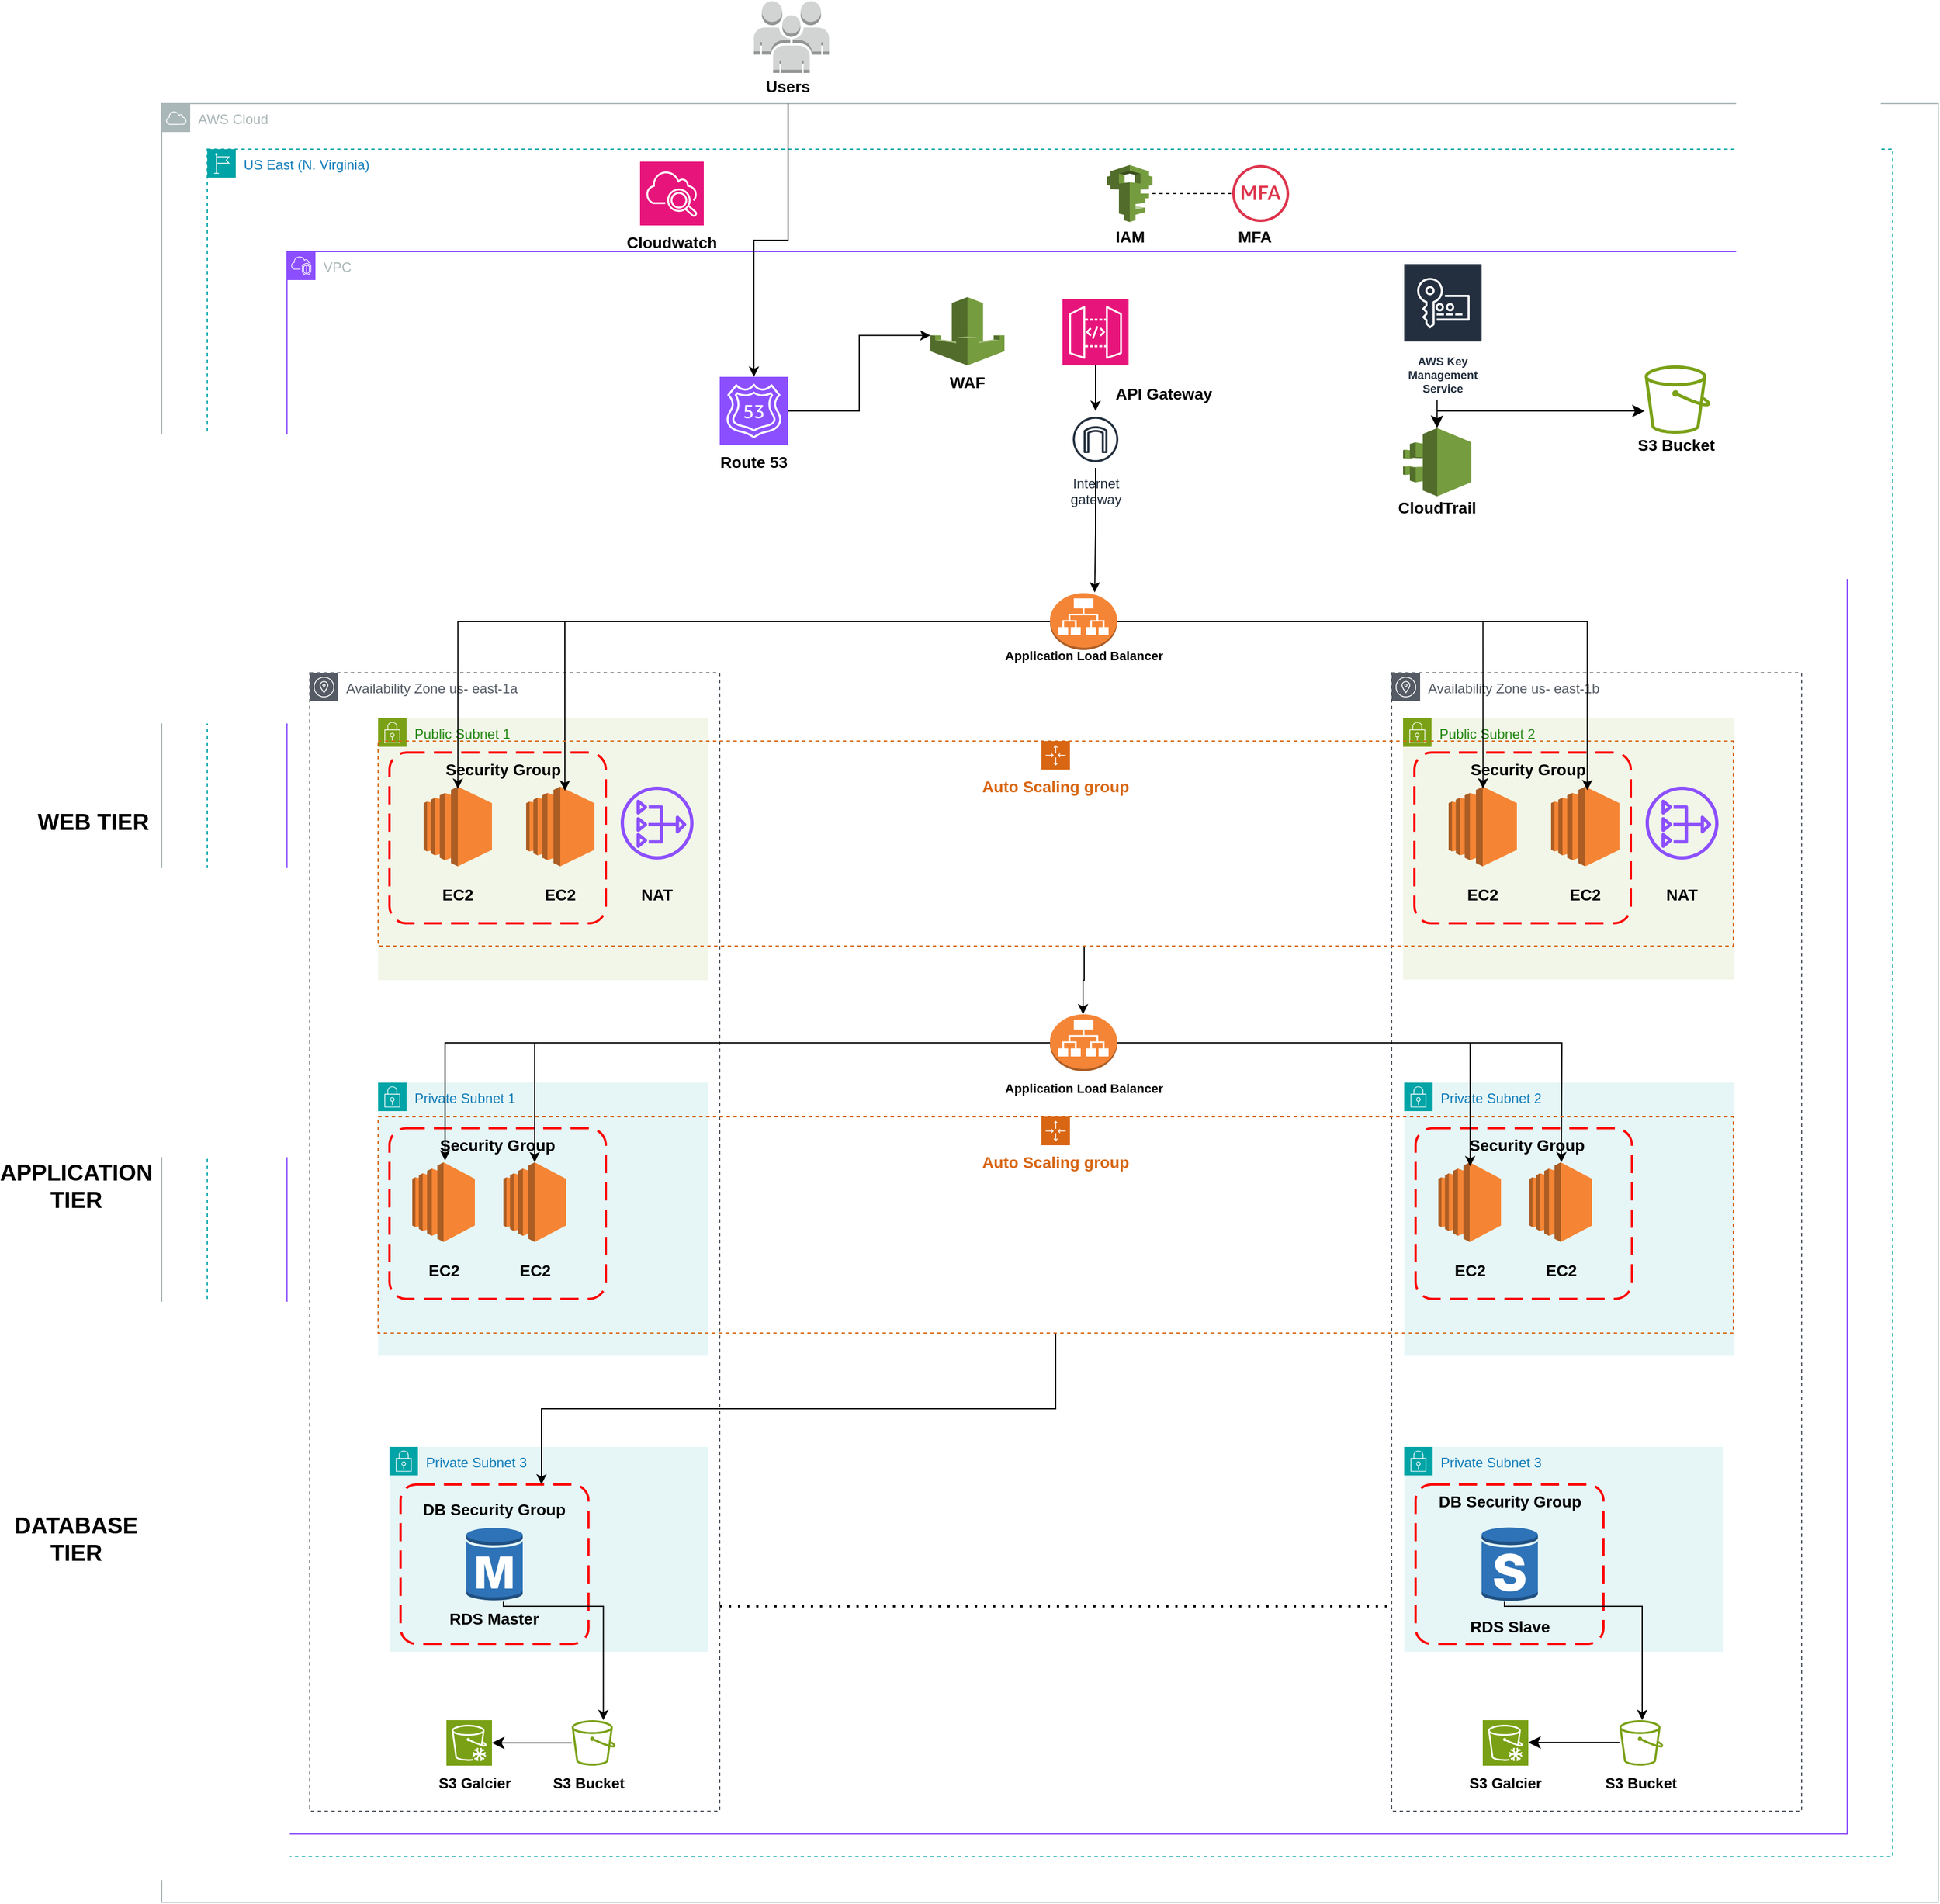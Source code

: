 <mxfile version="24.0.6" type="github">
  <diagram name="Page-1" id="HGANnnIFDv5b2bcPX-8I">
    <mxGraphModel dx="1850" dy="1722" grid="1" gridSize="10" guides="1" tooltips="1" connect="1" arrows="1" fold="1" page="1" pageScale="1" pageWidth="850" pageHeight="1100" math="0" shadow="0">
      <root>
        <mxCell id="0" />
        <mxCell id="1" parent="0" />
        <mxCell id="ieE3qM7nnkE8MddVRtgH-5" value="AWS Cloud" style="sketch=0;outlineConnect=0;gradientColor=none;html=1;whiteSpace=wrap;fontSize=12;fontStyle=0;shape=mxgraph.aws4.group;grIcon=mxgraph.aws4.group_aws_cloud;strokeColor=#AAB7B8;fillColor=none;verticalAlign=top;align=left;spacingLeft=30;fontColor=#AAB7B8;dashed=0;" vertex="1" parent="1">
          <mxGeometry x="-240" y="-500" width="1560" height="1580" as="geometry" />
        </mxCell>
        <mxCell id="ieE3qM7nnkE8MddVRtgH-6" value="US East (N. Virginia)" style="points=[[0,0],[0.25,0],[0.5,0],[0.75,0],[1,0],[1,0.25],[1,0.5],[1,0.75],[1,1],[0.75,1],[0.5,1],[0.25,1],[0,1],[0,0.75],[0,0.5],[0,0.25]];outlineConnect=0;gradientColor=none;html=1;whiteSpace=wrap;fontSize=12;fontStyle=0;container=1;pointerEvents=0;collapsible=0;recursiveResize=0;shape=mxgraph.aws4.group;grIcon=mxgraph.aws4.group_region;strokeColor=#00A4A6;fillColor=none;verticalAlign=top;align=left;spacingLeft=30;fontColor=#147EBA;dashed=1;" vertex="1" parent="1">
          <mxGeometry x="-200" y="-460" width="1480" height="1500" as="geometry" />
        </mxCell>
        <mxCell id="ieE3qM7nnkE8MddVRtgH-10" value="" style="sketch=0;outlineConnect=0;fontColor=#232F3E;gradientColor=none;fillColor=#DD344C;strokeColor=none;dashed=0;verticalLabelPosition=bottom;verticalAlign=top;align=center;html=1;fontSize=12;fontStyle=0;aspect=fixed;pointerEvents=1;shape=mxgraph.aws4.mfa_token;" vertex="1" parent="ieE3qM7nnkE8MddVRtgH-6">
          <mxGeometry x="900" y="14" width="50" height="50" as="geometry" />
        </mxCell>
        <mxCell id="ieE3qM7nnkE8MddVRtgH-11" value="" style="outlineConnect=0;dashed=0;verticalLabelPosition=bottom;verticalAlign=top;align=center;html=1;shape=mxgraph.aws3.iam;fillColor=#759C3E;gradientColor=none;" vertex="1" parent="ieE3qM7nnkE8MddVRtgH-6">
          <mxGeometry x="790" y="14" width="40" height="50" as="geometry" />
        </mxCell>
        <mxCell id="ieE3qM7nnkE8MddVRtgH-9" value="" style="sketch=0;points=[[0,0,0],[0.25,0,0],[0.5,0,0],[0.75,0,0],[1,0,0],[0,1,0],[0.25,1,0],[0.5,1,0],[0.75,1,0],[1,1,0],[0,0.25,0],[0,0.5,0],[0,0.75,0],[1,0.25,0],[1,0.5,0],[1,0.75,0]];points=[[0,0,0],[0.25,0,0],[0.5,0,0],[0.75,0,0],[1,0,0],[0,1,0],[0.25,1,0],[0.5,1,0],[0.75,1,0],[1,1,0],[0,0.25,0],[0,0.5,0],[0,0.75,0],[1,0.25,0],[1,0.5,0],[1,0.75,0]];outlineConnect=0;fontColor=#232F3E;fillColor=#E7157B;strokeColor=#ffffff;dashed=0;verticalLabelPosition=bottom;verticalAlign=top;align=center;html=1;fontSize=12;fontStyle=0;aspect=fixed;shape=mxgraph.aws4.resourceIcon;resIcon=mxgraph.aws4.cloudwatch_2;" vertex="1" parent="ieE3qM7nnkE8MddVRtgH-6">
          <mxGeometry x="380" y="11" width="56" height="56" as="geometry" />
        </mxCell>
        <mxCell id="ieE3qM7nnkE8MddVRtgH-13" value="" style="endArrow=none;dashed=1;html=1;rounded=0;" edge="1" parent="ieE3qM7nnkE8MddVRtgH-6" source="ieE3qM7nnkE8MddVRtgH-11" target="ieE3qM7nnkE8MddVRtgH-10">
          <mxGeometry width="50" height="50" relative="1" as="geometry">
            <mxPoint x="650" y="101" as="sourcePoint" />
            <mxPoint x="700" y="51" as="targetPoint" />
          </mxGeometry>
        </mxCell>
        <mxCell id="ieE3qM7nnkE8MddVRtgH-30" value="&lt;b&gt;&lt;font style=&quot;font-size: 14px;&quot;&gt;IAM&lt;/font&gt;&lt;/b&gt;" style="text;html=1;align=center;verticalAlign=middle;whiteSpace=wrap;rounded=0;" vertex="1" parent="ieE3qM7nnkE8MddVRtgH-6">
          <mxGeometry x="792.5" y="67" width="35" height="20" as="geometry" />
        </mxCell>
        <mxCell id="ieE3qM7nnkE8MddVRtgH-31" value="&lt;b&gt;&lt;font style=&quot;font-size: 14px;&quot;&gt;MFA&lt;/font&gt;&lt;/b&gt;" style="text;html=1;align=center;verticalAlign=middle;whiteSpace=wrap;rounded=0;" vertex="1" parent="ieE3qM7nnkE8MddVRtgH-6">
          <mxGeometry x="900" y="67" width="40" height="20" as="geometry" />
        </mxCell>
        <mxCell id="ieE3qM7nnkE8MddVRtgH-135" value="&lt;b&gt;&lt;font style=&quot;font-size: 14px;&quot;&gt;Cloudwatch&lt;/font&gt;&lt;/b&gt;" style="text;html=1;align=center;verticalAlign=middle;whiteSpace=wrap;rounded=0;" vertex="1" parent="ieE3qM7nnkE8MddVRtgH-6">
          <mxGeometry x="358" y="67" width="100" height="30" as="geometry" />
        </mxCell>
        <mxCell id="ieE3qM7nnkE8MddVRtgH-7" value="VPC" style="points=[[0,0],[0.25,0],[0.5,0],[0.75,0],[1,0],[1,0.25],[1,0.5],[1,0.75],[1,1],[0.75,1],[0.5,1],[0.25,1],[0,1],[0,0.75],[0,0.5],[0,0.25]];outlineConnect=0;gradientColor=none;html=1;whiteSpace=wrap;fontSize=12;fontStyle=0;container=1;pointerEvents=0;collapsible=0;recursiveResize=0;shape=mxgraph.aws4.group;grIcon=mxgraph.aws4.group_vpc2;strokeColor=#8C4FFF;fillColor=none;verticalAlign=top;align=left;spacingLeft=30;fontColor=#AAB7B8;dashed=0;" vertex="1" parent="1">
          <mxGeometry x="-130" y="-370" width="1370" height="1390" as="geometry" />
        </mxCell>
        <mxCell id="ieE3qM7nnkE8MddVRtgH-15" value="" style="outlineConnect=0;dashed=0;verticalLabelPosition=bottom;verticalAlign=top;align=center;html=1;shape=mxgraph.aws3.waf;fillColor=#759C3E;gradientColor=none;" vertex="1" parent="ieE3qM7nnkE8MddVRtgH-7">
          <mxGeometry x="565" y="40" width="65" height="60" as="geometry" />
        </mxCell>
        <mxCell id="ieE3qM7nnkE8MddVRtgH-14" value="" style="sketch=0;points=[[0,0,0],[0.25,0,0],[0.5,0,0],[0.75,0,0],[1,0,0],[0,1,0],[0.25,1,0],[0.5,1,0],[0.75,1,0],[1,1,0],[0,0.25,0],[0,0.5,0],[0,0.75,0],[1,0.25,0],[1,0.5,0],[1,0.75,0]];outlineConnect=0;fontColor=#232F3E;fillColor=#8C4FFF;strokeColor=#ffffff;dashed=0;verticalLabelPosition=bottom;verticalAlign=top;align=center;html=1;fontSize=12;fontStyle=0;aspect=fixed;shape=mxgraph.aws4.resourceIcon;resIcon=mxgraph.aws4.route_53;" vertex="1" parent="ieE3qM7nnkE8MddVRtgH-7">
          <mxGeometry x="380" y="110" width="60" height="60" as="geometry" />
        </mxCell>
        <mxCell id="ieE3qM7nnkE8MddVRtgH-16" value="" style="sketch=0;points=[[0,0,0],[0.25,0,0],[0.5,0,0],[0.75,0,0],[1,0,0],[0,1,0],[0.25,1,0],[0.5,1,0],[0.75,1,0],[1,1,0],[0,0.25,0],[0,0.5,0],[0,0.75,0],[1,0.25,0],[1,0.5,0],[1,0.75,0]];outlineConnect=0;fontColor=#232F3E;fillColor=#E7157B;strokeColor=#ffffff;dashed=0;verticalLabelPosition=bottom;verticalAlign=top;align=center;html=1;fontSize=12;fontStyle=0;aspect=fixed;shape=mxgraph.aws4.resourceIcon;resIcon=mxgraph.aws4.api_gateway;" vertex="1" parent="ieE3qM7nnkE8MddVRtgH-7">
          <mxGeometry x="681" y="42" width="58" height="58" as="geometry" />
        </mxCell>
        <mxCell id="ieE3qM7nnkE8MddVRtgH-19" value="" style="outlineConnect=0;dashed=0;verticalLabelPosition=bottom;verticalAlign=top;align=center;html=1;shape=mxgraph.aws3.cloudtrail;fillColor=#759C3E;gradientColor=none;" vertex="1" parent="ieE3qM7nnkE8MddVRtgH-7">
          <mxGeometry x="980" y="155" width="60" height="60" as="geometry" />
        </mxCell>
        <mxCell id="ieE3qM7nnkE8MddVRtgH-37" style="edgeStyle=orthogonalEdgeStyle;rounded=0;orthogonalLoop=1;jettySize=auto;html=1;exitX=1;exitY=0.5;exitDx=0;exitDy=0;exitPerimeter=0;entryX=0;entryY=0.56;entryDx=0;entryDy=0;entryPerimeter=0;" edge="1" parent="ieE3qM7nnkE8MddVRtgH-7" source="ieE3qM7nnkE8MddVRtgH-14" target="ieE3qM7nnkE8MddVRtgH-15">
          <mxGeometry relative="1" as="geometry" />
        </mxCell>
        <mxCell id="ieE3qM7nnkE8MddVRtgH-38" value="&lt;b&gt;&lt;font style=&quot;font-size: 14px;&quot;&gt;CloudTrail&lt;/font&gt;&lt;/b&gt;" style="text;html=1;align=center;verticalAlign=middle;whiteSpace=wrap;rounded=0;" vertex="1" parent="ieE3qM7nnkE8MddVRtgH-7">
          <mxGeometry x="975" y="215" width="70" height="20" as="geometry" />
        </mxCell>
        <mxCell id="ieE3qM7nnkE8MddVRtgH-39" value="&lt;b&gt;&lt;font style=&quot;font-size: 14px;&quot;&gt;S3 Bucket&lt;/font&gt;&lt;/b&gt;" style="text;html=1;align=center;verticalAlign=middle;whiteSpace=wrap;rounded=0;" vertex="1" parent="ieE3qM7nnkE8MddVRtgH-7">
          <mxGeometry x="1170" y="155" width="100" height="30" as="geometry" />
        </mxCell>
        <mxCell id="ieE3qM7nnkE8MddVRtgH-41" value="" style="outlineConnect=0;dashed=0;verticalLabelPosition=bottom;verticalAlign=top;align=center;html=1;shape=mxgraph.aws3.application_load_balancer;fillColor=#F58536;gradientColor=none;" vertex="1" parent="ieE3qM7nnkE8MddVRtgH-7">
          <mxGeometry x="670" y="670" width="59" height="50" as="geometry" />
        </mxCell>
        <mxCell id="ieE3qM7nnkE8MddVRtgH-42" value="Availability Zone us- east-1a" style="sketch=0;outlineConnect=0;gradientColor=none;html=1;whiteSpace=wrap;fontSize=12;fontStyle=0;shape=mxgraph.aws4.group;grIcon=mxgraph.aws4.group_availability_zone;strokeColor=#545B64;fillColor=none;verticalAlign=top;align=left;spacingLeft=30;fontColor=#545B64;dashed=1;" vertex="1" parent="ieE3qM7nnkE8MddVRtgH-7">
          <mxGeometry x="20" y="370" width="360" height="1000" as="geometry" />
        </mxCell>
        <mxCell id="ieE3qM7nnkE8MddVRtgH-45" value="Public Subnet 1" style="points=[[0,0],[0.25,0],[0.5,0],[0.75,0],[1,0],[1,0.25],[1,0.5],[1,0.75],[1,1],[0.75,1],[0.5,1],[0.25,1],[0,1],[0,0.75],[0,0.5],[0,0.25]];outlineConnect=0;gradientColor=none;html=1;whiteSpace=wrap;fontSize=12;fontStyle=0;container=1;pointerEvents=0;collapsible=0;recursiveResize=0;shape=mxgraph.aws4.group;grIcon=mxgraph.aws4.group_security_group;grStroke=0;strokeColor=#7AA116;fillColor=#F2F6E8;verticalAlign=top;align=left;spacingLeft=30;fontColor=#248814;dashed=0;" vertex="1" parent="ieE3qM7nnkE8MddVRtgH-7">
          <mxGeometry x="80" y="410" width="290" height="230" as="geometry" />
        </mxCell>
        <mxCell id="ieE3qM7nnkE8MddVRtgH-46" value="" style="outlineConnect=0;dashed=0;verticalLabelPosition=bottom;verticalAlign=top;align=center;html=1;shape=mxgraph.aws3.ec2;fillColor=#F58534;gradientColor=none;" vertex="1" parent="ieE3qM7nnkE8MddVRtgH-45">
          <mxGeometry x="40" y="60" width="60" height="70" as="geometry" />
        </mxCell>
        <mxCell id="ieE3qM7nnkE8MddVRtgH-61" value="" style="outlineConnect=0;dashed=0;verticalLabelPosition=bottom;verticalAlign=top;align=center;html=1;shape=mxgraph.aws3.ec2;fillColor=#F58534;gradientColor=none;" vertex="1" parent="ieE3qM7nnkE8MddVRtgH-45">
          <mxGeometry x="130" y="60" width="60" height="70" as="geometry" />
        </mxCell>
        <mxCell id="ieE3qM7nnkE8MddVRtgH-63" value="" style="rounded=1;arcSize=10;dashed=1;strokeColor=#ff0000;fillColor=none;gradientColor=none;dashPattern=8 4;strokeWidth=2;" vertex="1" parent="ieE3qM7nnkE8MddVRtgH-45">
          <mxGeometry x="10" y="30" width="190" height="150" as="geometry" />
        </mxCell>
        <mxCell id="ieE3qM7nnkE8MddVRtgH-64" value="&lt;b&gt;&lt;font style=&quot;font-size: 14px;&quot;&gt;EC2&lt;/font&gt;&lt;/b&gt;" style="text;html=1;align=center;verticalAlign=middle;whiteSpace=wrap;rounded=0;" vertex="1" parent="ieE3qM7nnkE8MddVRtgH-45">
          <mxGeometry x="50" y="140" width="40" height="30" as="geometry" />
        </mxCell>
        <mxCell id="ieE3qM7nnkE8MddVRtgH-66" value="&lt;b&gt;&lt;font style=&quot;font-size: 14px;&quot;&gt;EC2&lt;/font&gt;&lt;/b&gt;" style="text;html=1;align=center;verticalAlign=middle;whiteSpace=wrap;rounded=0;" vertex="1" parent="ieE3qM7nnkE8MddVRtgH-45">
          <mxGeometry x="135" y="140" width="50" height="30" as="geometry" />
        </mxCell>
        <mxCell id="ieE3qM7nnkE8MddVRtgH-67" value="&lt;b&gt;&lt;font style=&quot;font-size: 14px;&quot;&gt;Security Group&lt;/font&gt;&lt;/b&gt;" style="text;html=1;align=center;verticalAlign=middle;whiteSpace=wrap;rounded=0;" vertex="1" parent="ieE3qM7nnkE8MddVRtgH-45">
          <mxGeometry x="40" y="30" width="140" height="30" as="geometry" />
        </mxCell>
        <mxCell id="ieE3qM7nnkE8MddVRtgH-69" value="" style="sketch=0;outlineConnect=0;fontColor=#232F3E;gradientColor=none;fillColor=#8C4FFF;strokeColor=none;dashed=0;verticalLabelPosition=bottom;verticalAlign=top;align=center;html=1;fontSize=12;fontStyle=0;aspect=fixed;pointerEvents=1;shape=mxgraph.aws4.nat_gateway;" vertex="1" parent="ieE3qM7nnkE8MddVRtgH-45">
          <mxGeometry x="213" y="60" width="64" height="64" as="geometry" />
        </mxCell>
        <mxCell id="ieE3qM7nnkE8MddVRtgH-70" value="&lt;b&gt;&lt;font style=&quot;font-size: 14px;&quot;&gt;NAT&lt;/font&gt;&lt;/b&gt;" style="text;html=1;align=center;verticalAlign=middle;whiteSpace=wrap;rounded=0;" vertex="1" parent="ieE3qM7nnkE8MddVRtgH-45">
          <mxGeometry x="220" y="140" width="50" height="30" as="geometry" />
        </mxCell>
        <mxCell id="ieE3qM7nnkE8MddVRtgH-72" value="Availability Zone us- east-1b" style="sketch=0;outlineConnect=0;gradientColor=none;html=1;whiteSpace=wrap;fontSize=12;fontStyle=0;shape=mxgraph.aws4.group;grIcon=mxgraph.aws4.group_availability_zone;strokeColor=#545B64;fillColor=none;verticalAlign=top;align=left;spacingLeft=30;fontColor=#545B64;dashed=1;" vertex="1" parent="ieE3qM7nnkE8MddVRtgH-7">
          <mxGeometry x="970" y="370" width="360" height="1000" as="geometry" />
        </mxCell>
        <mxCell id="ieE3qM7nnkE8MddVRtgH-73" value="Public Subnet 2" style="points=[[0,0],[0.25,0],[0.5,0],[0.75,0],[1,0],[1,0.25],[1,0.5],[1,0.75],[1,1],[0.75,1],[0.5,1],[0.25,1],[0,1],[0,0.75],[0,0.5],[0,0.25]];outlineConnect=0;gradientColor=none;html=1;whiteSpace=wrap;fontSize=12;fontStyle=0;container=1;pointerEvents=0;collapsible=0;recursiveResize=0;shape=mxgraph.aws4.group;grIcon=mxgraph.aws4.group_security_group;grStroke=0;strokeColor=#7AA116;fillColor=#F2F6E8;verticalAlign=top;align=left;spacingLeft=30;fontColor=#248814;dashed=0;" vertex="1" parent="ieE3qM7nnkE8MddVRtgH-7">
          <mxGeometry x="980" y="410" width="291" height="229.5" as="geometry" />
        </mxCell>
        <mxCell id="ieE3qM7nnkE8MddVRtgH-74" value="" style="outlineConnect=0;dashed=0;verticalLabelPosition=bottom;verticalAlign=top;align=center;html=1;shape=mxgraph.aws3.ec2;fillColor=#F58534;gradientColor=none;" vertex="1" parent="ieE3qM7nnkE8MddVRtgH-73">
          <mxGeometry x="40" y="60" width="60" height="70" as="geometry" />
        </mxCell>
        <mxCell id="ieE3qM7nnkE8MddVRtgH-75" value="" style="outlineConnect=0;dashed=0;verticalLabelPosition=bottom;verticalAlign=top;align=center;html=1;shape=mxgraph.aws3.ec2;fillColor=#F58534;gradientColor=none;" vertex="1" parent="ieE3qM7nnkE8MddVRtgH-73">
          <mxGeometry x="130" y="60" width="60" height="70" as="geometry" />
        </mxCell>
        <mxCell id="ieE3qM7nnkE8MddVRtgH-76" value="" style="rounded=1;arcSize=10;dashed=1;strokeColor=#ff0000;fillColor=none;gradientColor=none;dashPattern=8 4;strokeWidth=2;" vertex="1" parent="ieE3qM7nnkE8MddVRtgH-73">
          <mxGeometry x="10" y="30" width="190" height="150" as="geometry" />
        </mxCell>
        <mxCell id="ieE3qM7nnkE8MddVRtgH-77" value="&lt;b&gt;&lt;font style=&quot;font-size: 14px;&quot;&gt;EC2&lt;/font&gt;&lt;/b&gt;" style="text;html=1;align=center;verticalAlign=middle;whiteSpace=wrap;rounded=0;" vertex="1" parent="ieE3qM7nnkE8MddVRtgH-73">
          <mxGeometry x="50" y="140" width="40" height="30" as="geometry" />
        </mxCell>
        <mxCell id="ieE3qM7nnkE8MddVRtgH-78" value="&lt;b&gt;&lt;font style=&quot;font-size: 14px;&quot;&gt;EC2&lt;/font&gt;&lt;/b&gt;" style="text;html=1;align=center;verticalAlign=middle;whiteSpace=wrap;rounded=0;" vertex="1" parent="ieE3qM7nnkE8MddVRtgH-73">
          <mxGeometry x="135" y="140" width="50" height="30" as="geometry" />
        </mxCell>
        <mxCell id="ieE3qM7nnkE8MddVRtgH-80" value="" style="sketch=0;outlineConnect=0;fontColor=#232F3E;gradientColor=none;fillColor=#8C4FFF;strokeColor=none;dashed=0;verticalLabelPosition=bottom;verticalAlign=top;align=center;html=1;fontSize=12;fontStyle=0;aspect=fixed;pointerEvents=1;shape=mxgraph.aws4.nat_gateway;" vertex="1" parent="ieE3qM7nnkE8MddVRtgH-73">
          <mxGeometry x="213" y="60" width="64" height="64" as="geometry" />
        </mxCell>
        <mxCell id="ieE3qM7nnkE8MddVRtgH-81" value="&lt;b&gt;&lt;font style=&quot;font-size: 14px;&quot;&gt;NAT&lt;/font&gt;&lt;/b&gt;" style="text;html=1;align=center;verticalAlign=middle;whiteSpace=wrap;rounded=0;" vertex="1" parent="ieE3qM7nnkE8MddVRtgH-73">
          <mxGeometry x="220" y="140" width="50" height="30" as="geometry" />
        </mxCell>
        <mxCell id="ieE3qM7nnkE8MddVRtgH-86" value="Private Subnet 1" style="points=[[0,0],[0.25,0],[0.5,0],[0.75,0],[1,0],[1,0.25],[1,0.5],[1,0.75],[1,1],[0.75,1],[0.5,1],[0.25,1],[0,1],[0,0.75],[0,0.5],[0,0.25]];outlineConnect=0;gradientColor=none;html=1;whiteSpace=wrap;fontSize=12;fontStyle=0;container=1;pointerEvents=0;collapsible=0;recursiveResize=0;shape=mxgraph.aws4.group;grIcon=mxgraph.aws4.group_security_group;grStroke=0;strokeColor=#00A4A6;fillColor=#E6F6F7;verticalAlign=top;align=left;spacingLeft=30;fontColor=#147EBA;dashed=0;" vertex="1" parent="ieE3qM7nnkE8MddVRtgH-7">
          <mxGeometry x="80" y="730" width="290" height="240" as="geometry" />
        </mxCell>
        <mxCell id="ieE3qM7nnkE8MddVRtgH-88" value="" style="rounded=1;arcSize=10;dashed=1;strokeColor=#ff0000;fillColor=none;gradientColor=none;dashPattern=8 4;strokeWidth=2;" vertex="1" parent="ieE3qM7nnkE8MddVRtgH-86">
          <mxGeometry x="10" y="40" width="190" height="150" as="geometry" />
        </mxCell>
        <mxCell id="ieE3qM7nnkE8MddVRtgH-89" value="" style="outlineConnect=0;dashed=0;verticalLabelPosition=bottom;verticalAlign=top;align=center;html=1;shape=mxgraph.aws3.ec2;fillColor=#F58534;gradientColor=none;" vertex="1" parent="ieE3qM7nnkE8MddVRtgH-86">
          <mxGeometry x="30" y="70" width="55" height="70" as="geometry" />
        </mxCell>
        <mxCell id="ieE3qM7nnkE8MddVRtgH-90" value="" style="outlineConnect=0;dashed=0;verticalLabelPosition=bottom;verticalAlign=top;align=center;html=1;shape=mxgraph.aws3.ec2;fillColor=#F58534;gradientColor=none;" vertex="1" parent="ieE3qM7nnkE8MddVRtgH-86">
          <mxGeometry x="110" y="70" width="55" height="70" as="geometry" />
        </mxCell>
        <mxCell id="ieE3qM7nnkE8MddVRtgH-91" value="&lt;b&gt;&lt;font style=&quot;font-size: 14px;&quot;&gt;EC2&lt;/font&gt;&lt;/b&gt;" style="text;html=1;align=center;verticalAlign=middle;whiteSpace=wrap;rounded=0;" vertex="1" parent="ieE3qM7nnkE8MddVRtgH-86">
          <mxGeometry x="37.5" y="150" width="40" height="30" as="geometry" />
        </mxCell>
        <mxCell id="ieE3qM7nnkE8MddVRtgH-92" value="&lt;b&gt;&lt;font style=&quot;font-size: 14px;&quot;&gt;EC2&lt;/font&gt;&lt;/b&gt;" style="text;html=1;align=center;verticalAlign=middle;whiteSpace=wrap;rounded=0;" vertex="1" parent="ieE3qM7nnkE8MddVRtgH-86">
          <mxGeometry x="117.5" y="150" width="40" height="30" as="geometry" />
        </mxCell>
        <mxCell id="ieE3qM7nnkE8MddVRtgH-93" value="Private Subnet 2" style="points=[[0,0],[0.25,0],[0.5,0],[0.75,0],[1,0],[1,0.25],[1,0.5],[1,0.75],[1,1],[0.75,1],[0.5,1],[0.25,1],[0,1],[0,0.75],[0,0.5],[0,0.25]];outlineConnect=0;gradientColor=none;html=1;whiteSpace=wrap;fontSize=12;fontStyle=0;container=1;pointerEvents=0;collapsible=0;recursiveResize=0;shape=mxgraph.aws4.group;grIcon=mxgraph.aws4.group_security_group;grStroke=0;strokeColor=#00A4A6;fillColor=#E6F6F7;verticalAlign=top;align=left;spacingLeft=30;fontColor=#147EBA;dashed=0;" vertex="1" parent="ieE3qM7nnkE8MddVRtgH-7">
          <mxGeometry x="981" y="730" width="290" height="240" as="geometry" />
        </mxCell>
        <mxCell id="ieE3qM7nnkE8MddVRtgH-94" value="" style="rounded=1;arcSize=10;dashed=1;strokeColor=#ff0000;fillColor=none;gradientColor=none;dashPattern=8 4;strokeWidth=2;" vertex="1" parent="ieE3qM7nnkE8MddVRtgH-93">
          <mxGeometry x="10" y="40" width="190" height="150" as="geometry" />
        </mxCell>
        <mxCell id="ieE3qM7nnkE8MddVRtgH-95" value="" style="outlineConnect=0;dashed=0;verticalLabelPosition=bottom;verticalAlign=top;align=center;html=1;shape=mxgraph.aws3.ec2;fillColor=#F58534;gradientColor=none;" vertex="1" parent="ieE3qM7nnkE8MddVRtgH-93">
          <mxGeometry x="30" y="70" width="55" height="70" as="geometry" />
        </mxCell>
        <mxCell id="ieE3qM7nnkE8MddVRtgH-96" value="" style="outlineConnect=0;dashed=0;verticalLabelPosition=bottom;verticalAlign=top;align=center;html=1;shape=mxgraph.aws3.ec2;fillColor=#F58534;gradientColor=none;" vertex="1" parent="ieE3qM7nnkE8MddVRtgH-93">
          <mxGeometry x="110" y="70" width="55" height="70" as="geometry" />
        </mxCell>
        <mxCell id="ieE3qM7nnkE8MddVRtgH-97" value="&lt;b&gt;&lt;font style=&quot;font-size: 14px;&quot;&gt;EC2&lt;/font&gt;&lt;/b&gt;" style="text;html=1;align=center;verticalAlign=middle;whiteSpace=wrap;rounded=0;" vertex="1" parent="ieE3qM7nnkE8MddVRtgH-93">
          <mxGeometry x="37.5" y="150" width="40" height="30" as="geometry" />
        </mxCell>
        <mxCell id="ieE3qM7nnkE8MddVRtgH-98" value="&lt;b&gt;&lt;font style=&quot;font-size: 14px;&quot;&gt;EC2&lt;/font&gt;&lt;/b&gt;" style="text;html=1;align=center;verticalAlign=middle;whiteSpace=wrap;rounded=0;" vertex="1" parent="ieE3qM7nnkE8MddVRtgH-93">
          <mxGeometry x="117.5" y="150" width="40" height="30" as="geometry" />
        </mxCell>
        <mxCell id="ieE3qM7nnkE8MddVRtgH-107" value="&lt;b&gt;&lt;font style=&quot;font-size: 14px;&quot;&gt;Security Group&lt;/font&gt;&lt;/b&gt;" style="text;html=1;align=center;verticalAlign=middle;whiteSpace=wrap;rounded=0;" vertex="1" parent="ieE3qM7nnkE8MddVRtgH-93">
          <mxGeometry x="37.5" y="40" width="140" height="30" as="geometry" />
        </mxCell>
        <mxCell id="ieE3qM7nnkE8MddVRtgH-100" value="Private Subnet 3" style="points=[[0,0],[0.25,0],[0.5,0],[0.75,0],[1,0],[1,0.25],[1,0.5],[1,0.75],[1,1],[0.75,1],[0.5,1],[0.25,1],[0,1],[0,0.75],[0,0.5],[0,0.25]];outlineConnect=0;gradientColor=none;html=1;whiteSpace=wrap;fontSize=12;fontStyle=0;container=1;pointerEvents=0;collapsible=0;recursiveResize=0;shape=mxgraph.aws4.group;grIcon=mxgraph.aws4.group_security_group;grStroke=0;strokeColor=#00A4A6;fillColor=#E6F6F7;verticalAlign=top;align=left;spacingLeft=30;fontColor=#147EBA;dashed=0;" vertex="1" parent="ieE3qM7nnkE8MddVRtgH-7">
          <mxGeometry x="90" y="1050" width="280" height="180" as="geometry" />
        </mxCell>
        <mxCell id="ieE3qM7nnkE8MddVRtgH-104" value="" style="outlineConnect=0;dashed=0;verticalLabelPosition=bottom;verticalAlign=top;align=center;html=1;shape=mxgraph.aws3.rds_db_instance;fillColor=#2E73B8;gradientColor=none;" vertex="1" parent="ieE3qM7nnkE8MddVRtgH-100">
          <mxGeometry x="67.5" y="70" width="49.5" height="66" as="geometry" />
        </mxCell>
        <mxCell id="ieE3qM7nnkE8MddVRtgH-108" value="" style="rounded=1;arcSize=10;dashed=1;strokeColor=#ff0000;fillColor=none;gradientColor=none;dashPattern=8 4;strokeWidth=2;" vertex="1" parent="ieE3qM7nnkE8MddVRtgH-100">
          <mxGeometry x="9.75" y="33" width="165" height="140" as="geometry" />
        </mxCell>
        <mxCell id="ieE3qM7nnkE8MddVRtgH-111" value="&lt;b&gt;&lt;font style=&quot;font-size: 14px;&quot;&gt;DB Security Group&lt;/font&gt;&lt;/b&gt;" style="text;html=1;align=center;verticalAlign=middle;whiteSpace=wrap;rounded=0;" vertex="1" parent="ieE3qM7nnkE8MddVRtgH-100">
          <mxGeometry x="22.25" y="40" width="140" height="30" as="geometry" />
        </mxCell>
        <mxCell id="ieE3qM7nnkE8MddVRtgH-113" value="&lt;b&gt;&lt;font style=&quot;font-size: 14px;&quot;&gt;RDS Master&lt;/font&gt;&lt;/b&gt;" style="text;html=1;align=center;verticalAlign=middle;whiteSpace=wrap;rounded=0;" vertex="1" parent="ieE3qM7nnkE8MddVRtgH-100">
          <mxGeometry x="37.25" y="136" width="110" height="30" as="geometry" />
        </mxCell>
        <mxCell id="ieE3qM7nnkE8MddVRtgH-180" style="edgeStyle=orthogonalEdgeStyle;rounded=0;orthogonalLoop=1;jettySize=auto;html=1;exitX=0.5;exitY=0;exitDx=0;exitDy=0;" edge="1" parent="ieE3qM7nnkE8MddVRtgH-100">
          <mxGeometry relative="1" as="geometry">
            <mxPoint x="100.04" y="136" as="sourcePoint" />
            <mxPoint x="187.79" y="240" as="targetPoint" />
            <Array as="points">
              <mxPoint x="99.79" y="140" />
              <mxPoint x="187.79" y="140" />
            </Array>
          </mxGeometry>
        </mxCell>
        <mxCell id="ieE3qM7nnkE8MddVRtgH-101" value="Private Subnet 3" style="points=[[0,0],[0.25,0],[0.5,0],[0.75,0],[1,0],[1,0.25],[1,0.5],[1,0.75],[1,1],[0.75,1],[0.5,1],[0.25,1],[0,1],[0,0.75],[0,0.5],[0,0.25]];outlineConnect=0;gradientColor=none;html=1;whiteSpace=wrap;fontSize=12;fontStyle=0;container=1;pointerEvents=0;collapsible=0;recursiveResize=0;shape=mxgraph.aws4.group;grIcon=mxgraph.aws4.group_security_group;grStroke=0;strokeColor=#00A4A6;fillColor=#E6F6F7;verticalAlign=top;align=left;spacingLeft=30;fontColor=#147EBA;dashed=0;" vertex="1" parent="ieE3qM7nnkE8MddVRtgH-7">
          <mxGeometry x="981" y="1050" width="280" height="180" as="geometry" />
        </mxCell>
        <mxCell id="ieE3qM7nnkE8MddVRtgH-105" value="" style="outlineConnect=0;dashed=0;verticalLabelPosition=bottom;verticalAlign=top;align=center;html=1;shape=mxgraph.aws3.rds_db_instance_standby_multi_az;fillColor=#2E73B8;gradientColor=none;" vertex="1" parent="ieE3qM7nnkE8MddVRtgH-101">
          <mxGeometry x="68" y="70" width="49.5" height="66" as="geometry" />
        </mxCell>
        <mxCell id="ieE3qM7nnkE8MddVRtgH-109" value="" style="rounded=1;arcSize=10;dashed=1;strokeColor=#ff0000;fillColor=none;gradientColor=none;dashPattern=8 4;strokeWidth=2;" vertex="1" parent="ieE3qM7nnkE8MddVRtgH-101">
          <mxGeometry x="10" y="33" width="165" height="140" as="geometry" />
        </mxCell>
        <mxCell id="ieE3qM7nnkE8MddVRtgH-112" value="&lt;b&gt;&lt;font style=&quot;font-size: 14px;&quot;&gt;DB Security Group&lt;/font&gt;&lt;/b&gt;" style="text;html=1;align=center;verticalAlign=middle;whiteSpace=wrap;rounded=0;" vertex="1" parent="ieE3qM7nnkE8MddVRtgH-101">
          <mxGeometry x="22.5" y="33" width="140" height="30" as="geometry" />
        </mxCell>
        <mxCell id="ieE3qM7nnkE8MddVRtgH-116" value="&lt;b&gt;&lt;font style=&quot;font-size: 14px;&quot;&gt;RDS Slave&lt;/font&gt;&lt;/b&gt;" style="text;html=1;align=center;verticalAlign=middle;whiteSpace=wrap;rounded=0;" vertex="1" parent="ieE3qM7nnkE8MddVRtgH-101">
          <mxGeometry x="37.5" y="143" width="110" height="30" as="geometry" />
        </mxCell>
        <mxCell id="ieE3qM7nnkE8MddVRtgH-184" style="edgeStyle=orthogonalEdgeStyle;rounded=0;orthogonalLoop=1;jettySize=auto;html=1;exitX=0.5;exitY=0;exitDx=0;exitDy=0;" edge="1" parent="ieE3qM7nnkE8MddVRtgH-101" target="ieE3qM7nnkE8MddVRtgH-120">
          <mxGeometry relative="1" as="geometry">
            <mxPoint x="88" y="136" as="sourcePoint" />
            <mxPoint x="175" y="240" as="targetPoint" />
            <Array as="points">
              <mxPoint x="88" y="140" />
              <mxPoint x="209" y="140" />
            </Array>
          </mxGeometry>
        </mxCell>
        <mxCell id="ieE3qM7nnkE8MddVRtgH-117" value="" style="sketch=0;points=[[0,0,0],[0.25,0,0],[0.5,0,0],[0.75,0,0],[1,0,0],[0,1,0],[0.25,1,0],[0.5,1,0],[0.75,1,0],[1,1,0],[0,0.25,0],[0,0.5,0],[0,0.75,0],[1,0.25,0],[1,0.5,0],[1,0.75,0]];outlineConnect=0;fontColor=#232F3E;fillColor=#7AA116;strokeColor=#ffffff;dashed=0;verticalLabelPosition=bottom;verticalAlign=top;align=center;html=1;fontSize=12;fontStyle=0;aspect=fixed;shape=mxgraph.aws4.resourceIcon;resIcon=mxgraph.aws4.glacier;" vertex="1" parent="ieE3qM7nnkE8MddVRtgH-7">
          <mxGeometry x="1050" y="1290" width="40" height="40" as="geometry" />
        </mxCell>
        <mxCell id="ieE3qM7nnkE8MddVRtgH-118" value="" style="sketch=0;outlineConnect=0;fontColor=#232F3E;gradientColor=none;fillColor=#7AA116;strokeColor=none;dashed=0;verticalLabelPosition=bottom;verticalAlign=top;align=center;html=1;fontSize=12;fontStyle=0;aspect=fixed;pointerEvents=1;shape=mxgraph.aws4.bucket;" vertex="1" parent="ieE3qM7nnkE8MddVRtgH-7">
          <mxGeometry x="250" y="1290" width="38.46" height="40" as="geometry" />
        </mxCell>
        <mxCell id="ieE3qM7nnkE8MddVRtgH-120" value="" style="sketch=0;outlineConnect=0;fontColor=#232F3E;gradientColor=none;fillColor=#7AA116;strokeColor=none;dashed=0;verticalLabelPosition=bottom;verticalAlign=top;align=center;html=1;fontSize=12;fontStyle=0;aspect=fixed;pointerEvents=1;shape=mxgraph.aws4.bucket;" vertex="1" parent="ieE3qM7nnkE8MddVRtgH-7">
          <mxGeometry x="1170" y="1290" width="38.46" height="40" as="geometry" />
        </mxCell>
        <mxCell id="ieE3qM7nnkE8MddVRtgH-119" value="" style="sketch=0;points=[[0,0,0],[0.25,0,0],[0.5,0,0],[0.75,0,0],[1,0,0],[0,1,0],[0.25,1,0],[0.5,1,0],[0.75,1,0],[1,1,0],[0,0.25,0],[0,0.5,0],[0,0.75,0],[1,0.25,0],[1,0.5,0],[1,0.75,0]];outlineConnect=0;fontColor=#232F3E;fillColor=#7AA116;strokeColor=#ffffff;dashed=0;verticalLabelPosition=bottom;verticalAlign=top;align=center;html=1;fontSize=12;fontStyle=0;aspect=fixed;shape=mxgraph.aws4.resourceIcon;resIcon=mxgraph.aws4.glacier;" vertex="1" parent="ieE3qM7nnkE8MddVRtgH-7">
          <mxGeometry x="140" y="1290" width="40" height="40" as="geometry" />
        </mxCell>
        <mxCell id="ieE3qM7nnkE8MddVRtgH-123" value="&lt;span&gt;&lt;font style=&quot;font-size: 13px;&quot;&gt;S3 Galcier&lt;/font&gt;&lt;/span&gt;" style="text;html=1;align=center;verticalAlign=middle;whiteSpace=wrap;rounded=0;fontStyle=1" vertex="1" parent="ieE3qM7nnkE8MddVRtgH-7">
          <mxGeometry x="130" y="1330" width="70" height="30" as="geometry" />
        </mxCell>
        <mxCell id="ieE3qM7nnkE8MddVRtgH-126" value="&lt;b&gt;&lt;font style=&quot;font-size: 13px;&quot;&gt;S3 Bucket&lt;/font&gt;&lt;/b&gt;" style="text;html=1;align=center;verticalAlign=middle;whiteSpace=wrap;rounded=0;" vertex="1" parent="ieE3qM7nnkE8MddVRtgH-7">
          <mxGeometry x="230" y="1330" width="70" height="30" as="geometry" />
        </mxCell>
        <mxCell id="ieE3qM7nnkE8MddVRtgH-128" value="&lt;b&gt;&lt;font style=&quot;font-size: 13px;&quot;&gt;S3 Bucket&lt;/font&gt;&lt;/b&gt;" style="text;html=1;align=center;verticalAlign=middle;whiteSpace=wrap;rounded=0;" vertex="1" parent="ieE3qM7nnkE8MddVRtgH-7">
          <mxGeometry x="1154.23" y="1330" width="70" height="30" as="geometry" />
        </mxCell>
        <mxCell id="ieE3qM7nnkE8MddVRtgH-130" value="&lt;b&gt;&lt;font style=&quot;font-size: 13px;&quot;&gt;S3 Galcier&lt;/font&gt;&lt;/b&gt;" style="text;html=1;align=center;verticalAlign=middle;whiteSpace=wrap;rounded=0;" vertex="1" parent="ieE3qM7nnkE8MddVRtgH-7">
          <mxGeometry x="1035" y="1330" width="70" height="30" as="geometry" />
        </mxCell>
        <mxCell id="ieE3qM7nnkE8MddVRtgH-137" value="&lt;b&gt;&lt;font style=&quot;font-size: 14px;&quot;&gt;Route 53&lt;/font&gt;&lt;/b&gt;" style="text;html=1;align=center;verticalAlign=middle;whiteSpace=wrap;rounded=0;" vertex="1" parent="ieE3qM7nnkE8MddVRtgH-7">
          <mxGeometry x="360" y="170" width="100" height="30" as="geometry" />
        </mxCell>
        <mxCell id="ieE3qM7nnkE8MddVRtgH-85" value="&lt;b&gt;&lt;font style=&quot;font-size: 14px;&quot;&gt;WAF&lt;/font&gt;&lt;/b&gt;" style="text;html=1;align=center;verticalAlign=middle;whiteSpace=wrap;rounded=0;" vertex="1" parent="ieE3qM7nnkE8MddVRtgH-7">
          <mxGeometry x="576.25" y="100" width="42.5" height="30" as="geometry" />
        </mxCell>
        <mxCell id="ieE3qM7nnkE8MddVRtgH-139" value="&lt;b style=&quot;font-size: 11px;&quot;&gt;&lt;font style=&quot;font-size: 11px;&quot;&gt;Application Load Balancer&lt;/font&gt;&lt;/b&gt;" style="text;html=1;align=center;verticalAlign=middle;whiteSpace=wrap;rounded=0;fontSize=11;" vertex="1" parent="ieE3qM7nnkE8MddVRtgH-7">
          <mxGeometry x="584.5" y="340" width="230" height="30" as="geometry" />
        </mxCell>
        <mxCell id="ieE3qM7nnkE8MddVRtgH-84" value="" style="outlineConnect=0;dashed=0;verticalLabelPosition=bottom;verticalAlign=top;align=center;html=1;shape=mxgraph.aws3.application_load_balancer;fillColor=#F58536;gradientColor=none;" vertex="1" parent="ieE3qM7nnkE8MddVRtgH-7">
          <mxGeometry x="670" y="300" width="59" height="50" as="geometry" />
        </mxCell>
        <mxCell id="ieE3qM7nnkE8MddVRtgH-20" value="" style="sketch=0;outlineConnect=0;fontColor=#232F3E;gradientColor=none;fillColor=#7AA116;strokeColor=none;dashed=0;verticalLabelPosition=bottom;verticalAlign=top;align=center;html=1;fontSize=12;fontStyle=0;aspect=fixed;pointerEvents=1;shape=mxgraph.aws4.bucket;" vertex="1" parent="ieE3qM7nnkE8MddVRtgH-7">
          <mxGeometry x="1192.16" y="100" width="57.69" height="60" as="geometry" />
        </mxCell>
        <mxCell id="ieE3qM7nnkE8MddVRtgH-159" style="edgeStyle=orthogonalEdgeStyle;rounded=0;orthogonalLoop=1;jettySize=auto;html=1;exitX=0;exitY=0.5;exitDx=0;exitDy=0;exitPerimeter=0;entryX=0.886;entryY=1.12;entryDx=0;entryDy=0;entryPerimeter=0;" edge="1" parent="ieE3qM7nnkE8MddVRtgH-7" source="ieE3qM7nnkE8MddVRtgH-84" target="ieE3qM7nnkE8MddVRtgH-67">
          <mxGeometry relative="1" as="geometry" />
        </mxCell>
        <mxCell id="ieE3qM7nnkE8MddVRtgH-160" style="edgeStyle=orthogonalEdgeStyle;rounded=0;orthogonalLoop=1;jettySize=auto;html=1;exitX=0;exitY=0.5;exitDx=0;exitDy=0;exitPerimeter=0;entryX=0.215;entryY=1.063;entryDx=0;entryDy=0;entryPerimeter=0;" edge="1" parent="ieE3qM7nnkE8MddVRtgH-7" source="ieE3qM7nnkE8MddVRtgH-84" target="ieE3qM7nnkE8MddVRtgH-67">
          <mxGeometry relative="1" as="geometry" />
        </mxCell>
        <mxCell id="ieE3qM7nnkE8MddVRtgH-164" style="edgeStyle=orthogonalEdgeStyle;rounded=0;orthogonalLoop=1;jettySize=auto;html=1;exitX=1;exitY=0.5;exitDx=0;exitDy=0;exitPerimeter=0;entryX=0.146;entryY=1.116;entryDx=0;entryDy=0;entryPerimeter=0;" edge="1" parent="ieE3qM7nnkE8MddVRtgH-7" source="ieE3qM7nnkE8MddVRtgH-41" target="ieE3qM7nnkE8MddVRtgH-107">
          <mxGeometry relative="1" as="geometry" />
        </mxCell>
        <mxCell id="ieE3qM7nnkE8MddVRtgH-165" style="edgeStyle=orthogonalEdgeStyle;rounded=0;orthogonalLoop=1;jettySize=auto;html=1;exitX=1;exitY=0.5;exitDx=0;exitDy=0;exitPerimeter=0;" edge="1" parent="ieE3qM7nnkE8MddVRtgH-7" source="ieE3qM7nnkE8MddVRtgH-41">
          <mxGeometry relative="1" as="geometry">
            <mxPoint x="1119" y="800" as="targetPoint" />
          </mxGeometry>
        </mxCell>
        <mxCell id="ieE3qM7nnkE8MddVRtgH-171" style="edgeStyle=orthogonalEdgeStyle;rounded=0;orthogonalLoop=1;jettySize=auto;html=1;exitX=0;exitY=0.5;exitDx=0;exitDy=0;exitPerimeter=0;entryX=0.5;entryY=0;entryDx=0;entryDy=0;entryPerimeter=0;" edge="1" parent="ieE3qM7nnkE8MddVRtgH-7" source="ieE3qM7nnkE8MddVRtgH-41" target="ieE3qM7nnkE8MddVRtgH-90">
          <mxGeometry relative="1" as="geometry" />
        </mxCell>
        <mxCell id="ieE3qM7nnkE8MddVRtgH-181" value="" style="edgeStyle=segmentEdgeStyle;endArrow=classic;html=1;curved=0;rounded=0;endSize=8;startSize=8;entryX=1;entryY=0.5;entryDx=0;entryDy=0;entryPerimeter=0;" edge="1" parent="ieE3qM7nnkE8MddVRtgH-7" source="ieE3qM7nnkE8MddVRtgH-118" target="ieE3qM7nnkE8MddVRtgH-119">
          <mxGeometry width="50" height="50" relative="1" as="geometry">
            <mxPoint x="250" y="1310" as="sourcePoint" />
            <mxPoint x="230" y="1280" as="targetPoint" />
          </mxGeometry>
        </mxCell>
        <mxCell id="ieE3qM7nnkE8MddVRtgH-185" value="" style="edgeStyle=segmentEdgeStyle;endArrow=classic;html=1;curved=0;rounded=0;endSize=8;startSize=8;entryX=1;entryY=0.5;entryDx=0;entryDy=0;entryPerimeter=0;" edge="1" parent="ieE3qM7nnkE8MddVRtgH-7" target="ieE3qM7nnkE8MddVRtgH-117">
          <mxGeometry width="50" height="50" relative="1" as="geometry">
            <mxPoint x="1170" y="1309.58" as="sourcePoint" />
            <mxPoint x="1100" y="1309.58" as="targetPoint" />
          </mxGeometry>
        </mxCell>
        <mxCell id="ieE3qM7nnkE8MddVRtgH-186" value="" style="endArrow=none;dashed=1;html=1;dashPattern=1 3;strokeWidth=2;rounded=0;entryX=-0.002;entryY=0.82;entryDx=0;entryDy=0;entryPerimeter=0;" edge="1" parent="ieE3qM7nnkE8MddVRtgH-7" source="ieE3qM7nnkE8MddVRtgH-42" target="ieE3qM7nnkE8MddVRtgH-72">
          <mxGeometry width="50" height="50" relative="1" as="geometry">
            <mxPoint x="589.5" y="1240.286" as="sourcePoint" />
            <mxPoint x="960" y="1200" as="targetPoint" />
            <Array as="points">
              <mxPoint x="380" y="1190" />
              <mxPoint x="640" y="1190" />
            </Array>
          </mxGeometry>
        </mxCell>
        <mxCell id="ieE3qM7nnkE8MddVRtgH-188" value="&lt;b style=&quot;font-size: 11px;&quot;&gt;&lt;font style=&quot;font-size: 11px;&quot;&gt;Application Load Balancer&lt;/font&gt;&lt;/b&gt;" style="text;html=1;align=center;verticalAlign=middle;whiteSpace=wrap;rounded=0;fontSize=11;" vertex="1" parent="ieE3qM7nnkE8MddVRtgH-7">
          <mxGeometry x="584.5" y="720" width="230" height="30" as="geometry" />
        </mxCell>
        <mxCell id="ieE3qM7nnkE8MddVRtgH-191" value="" style="edgeStyle=segmentEdgeStyle;endArrow=classic;html=1;curved=0;rounded=0;endSize=8;startSize=8;" edge="1" parent="ieE3qM7nnkE8MddVRtgH-7" source="ieE3qM7nnkE8MddVRtgH-18">
          <mxGeometry width="50" height="50" relative="1" as="geometry">
            <mxPoint x="1009.86" y="-75" as="sourcePoint" />
            <mxPoint x="1009.86" y="155" as="targetPoint" />
          </mxGeometry>
        </mxCell>
        <mxCell id="ieE3qM7nnkE8MddVRtgH-8" value="" style="outlineConnect=0;dashed=0;verticalLabelPosition=bottom;verticalAlign=top;align=center;html=1;shape=mxgraph.aws3.users;fillColor=#D2D3D3;gradientColor=none;" vertex="1" parent="1">
          <mxGeometry x="280" y="-590" width="66" height="63" as="geometry" />
        </mxCell>
        <mxCell id="ieE3qM7nnkE8MddVRtgH-17" value="Internet&#xa;gateway" style="sketch=0;outlineConnect=0;fontColor=#232F3E;gradientColor=none;strokeColor=#232F3E;fillColor=#ffffff;dashed=0;verticalLabelPosition=bottom;verticalAlign=top;align=center;html=1;fontSize=12;fontStyle=0;aspect=fixed;shape=mxgraph.aws4.resourceIcon;resIcon=mxgraph.aws4.internet_gateway;" vertex="1" parent="1">
          <mxGeometry x="555" y="-230" width="50" height="50" as="geometry" />
        </mxCell>
        <mxCell id="ieE3qM7nnkE8MddVRtgH-18" value="AWS Key Management Service" style="sketch=0;outlineConnect=0;fontColor=#232F3E;gradientColor=none;strokeColor=#ffffff;fillColor=#232F3E;dashed=0;verticalLabelPosition=middle;verticalAlign=bottom;align=center;html=1;whiteSpace=wrap;fontSize=10;fontStyle=1;spacing=3;shape=mxgraph.aws4.productIcon;prIcon=mxgraph.aws4.key_management_service;" vertex="1" parent="1">
          <mxGeometry x="850" y="-360" width="70" height="120" as="geometry" />
        </mxCell>
        <mxCell id="ieE3qM7nnkE8MddVRtgH-194" style="edgeStyle=orthogonalEdgeStyle;rounded=0;orthogonalLoop=1;jettySize=auto;html=1;" edge="1" parent="1" source="ieE3qM7nnkE8MddVRtgH-83" target="ieE3qM7nnkE8MddVRtgH-41">
          <mxGeometry relative="1" as="geometry">
            <Array as="points">
              <mxPoint x="570" y="270" />
              <mxPoint x="569" y="270" />
            </Array>
          </mxGeometry>
        </mxCell>
        <mxCell id="ieE3qM7nnkE8MddVRtgH-83" value="&lt;font style=&quot;font-size: 14px;&quot;&gt;&lt;b&gt;Auto Scaling group&lt;/b&gt;&lt;/font&gt;" style="points=[[0,0],[0.25,0],[0.5,0],[0.75,0],[1,0],[1,0.25],[1,0.5],[1,0.75],[1,1],[0.75,1],[0.5,1],[0.25,1],[0,1],[0,0.75],[0,0.5],[0,0.25]];outlineConnect=0;gradientColor=none;html=1;whiteSpace=wrap;fontSize=12;fontStyle=0;container=1;pointerEvents=0;collapsible=0;recursiveResize=0;shape=mxgraph.aws4.groupCenter;grIcon=mxgraph.aws4.group_auto_scaling_group;grStroke=1;strokeColor=#D86613;fillColor=none;verticalAlign=top;align=center;fontColor=#D86613;dashed=1;spacingTop=25;" vertex="1" parent="1">
          <mxGeometry x="-50" y="60" width="1190" height="180" as="geometry" />
        </mxCell>
        <mxCell id="ieE3qM7nnkE8MddVRtgH-79" value="&lt;b&gt;&lt;font style=&quot;font-size: 14px;&quot;&gt;Security Group&lt;/font&gt;&lt;/b&gt;" style="text;html=1;align=center;verticalAlign=middle;whiteSpace=wrap;rounded=0;" vertex="1" parent="ieE3qM7nnkE8MddVRtgH-83">
          <mxGeometry x="940" y="10" width="140" height="30" as="geometry" />
        </mxCell>
        <mxCell id="ieE3qM7nnkE8MddVRtgH-177" style="edgeStyle=orthogonalEdgeStyle;rounded=0;orthogonalLoop=1;jettySize=auto;html=1;exitX=0.5;exitY=1;exitDx=0;exitDy=0;entryX=0.75;entryY=0;entryDx=0;entryDy=0;" edge="1" parent="1" source="ieE3qM7nnkE8MddVRtgH-99" target="ieE3qM7nnkE8MddVRtgH-108">
          <mxGeometry relative="1" as="geometry" />
        </mxCell>
        <mxCell id="ieE3qM7nnkE8MddVRtgH-99" value="&lt;font style=&quot;font-size: 14px;&quot;&gt;&lt;b&gt;Auto Scaling group&lt;/b&gt;&lt;/font&gt;" style="points=[[0,0],[0.25,0],[0.5,0],[0.75,0],[1,0],[1,0.25],[1,0.5],[1,0.75],[1,1],[0.75,1],[0.5,1],[0.25,1],[0,1],[0,0.75],[0,0.5],[0,0.25]];outlineConnect=0;gradientColor=none;html=1;whiteSpace=wrap;fontSize=12;fontStyle=0;container=1;pointerEvents=0;collapsible=0;recursiveResize=0;shape=mxgraph.aws4.groupCenter;grIcon=mxgraph.aws4.group_auto_scaling_group;grStroke=1;strokeColor=#D86613;fillColor=none;verticalAlign=top;align=center;fontColor=#D86613;dashed=1;spacingTop=25;" vertex="1" parent="1">
          <mxGeometry x="-50" y="390" width="1190" height="190" as="geometry" />
        </mxCell>
        <mxCell id="ieE3qM7nnkE8MddVRtgH-106" value="&lt;b&gt;&lt;font style=&quot;font-size: 14px;&quot;&gt;Security Group&lt;/font&gt;&lt;/b&gt;" style="text;html=1;align=center;verticalAlign=middle;whiteSpace=wrap;rounded=0;" vertex="1" parent="ieE3qM7nnkE8MddVRtgH-99">
          <mxGeometry x="35" y="10" width="140" height="30" as="geometry" />
        </mxCell>
        <mxCell id="ieE3qM7nnkE8MddVRtgH-132" value="&lt;b&gt;&lt;font style=&quot;font-size: 20px;&quot;&gt;DATABASE TIER&lt;/font&gt;&lt;/b&gt;" style="text;html=1;align=center;verticalAlign=middle;whiteSpace=wrap;rounded=0;" vertex="1" parent="1">
          <mxGeometry x="-370" y="740" width="110" height="40" as="geometry" />
        </mxCell>
        <mxCell id="ieE3qM7nnkE8MddVRtgH-133" value="&lt;b&gt;&lt;font style=&quot;font-size: 20px;&quot;&gt;WEB TIER&lt;/font&gt;&lt;/b&gt;" style="text;html=1;align=center;verticalAlign=middle;whiteSpace=wrap;rounded=0;" vertex="1" parent="1">
          <mxGeometry x="-350" y="110" width="100" height="40" as="geometry" />
        </mxCell>
        <mxCell id="ieE3qM7nnkE8MddVRtgH-131" value="&lt;b&gt;&lt;font style=&quot;font-size: 20px;&quot;&gt;APPLICATION TIER&lt;/font&gt;&lt;/b&gt;" style="text;html=1;align=center;verticalAlign=middle;whiteSpace=wrap;rounded=0;" vertex="1" parent="1">
          <mxGeometry x="-370" y="430" width="110" height="40" as="geometry" />
        </mxCell>
        <mxCell id="ieE3qM7nnkE8MddVRtgH-28" value="&lt;b&gt;&lt;font style=&quot;font-size: 14px;&quot;&gt;Users&lt;/font&gt;&lt;/b&gt;" style="text;html=1;align=center;verticalAlign=middle;whiteSpace=wrap;rounded=0;" vertex="1" parent="1">
          <mxGeometry x="260" y="-530" width="100" height="30" as="geometry" />
        </mxCell>
        <mxCell id="ieE3qM7nnkE8MddVRtgH-136" style="edgeStyle=orthogonalEdgeStyle;rounded=0;orthogonalLoop=1;jettySize=auto;html=1;exitX=0.5;exitY=1;exitDx=0;exitDy=0;entryX=0.5;entryY=0;entryDx=0;entryDy=0;entryPerimeter=0;" edge="1" parent="1" source="ieE3qM7nnkE8MddVRtgH-28" target="ieE3qM7nnkE8MddVRtgH-14">
          <mxGeometry relative="1" as="geometry" />
        </mxCell>
        <mxCell id="ieE3qM7nnkE8MddVRtgH-147" style="edgeStyle=orthogonalEdgeStyle;rounded=0;orthogonalLoop=1;jettySize=auto;html=1;exitX=0.5;exitY=1;exitDx=0;exitDy=0;exitPerimeter=0;" edge="1" parent="1" source="ieE3qM7nnkE8MddVRtgH-16" target="ieE3qM7nnkE8MddVRtgH-17">
          <mxGeometry relative="1" as="geometry" />
        </mxCell>
        <mxCell id="ieE3qM7nnkE8MddVRtgH-151" style="edgeStyle=orthogonalEdgeStyle;rounded=0;orthogonalLoop=1;jettySize=auto;html=1;entryX=0.665;entryY=-0.012;entryDx=0;entryDy=0;entryPerimeter=0;" edge="1" parent="1" source="ieE3qM7nnkE8MddVRtgH-17" target="ieE3qM7nnkE8MddVRtgH-84">
          <mxGeometry relative="1" as="geometry" />
        </mxCell>
        <mxCell id="ieE3qM7nnkE8MddVRtgH-161" style="edgeStyle=orthogonalEdgeStyle;rounded=0;orthogonalLoop=1;jettySize=auto;html=1;exitX=1;exitY=0.5;exitDx=0;exitDy=0;exitPerimeter=0;entryX=0.216;entryY=1.055;entryDx=0;entryDy=0;entryPerimeter=0;" edge="1" parent="1" source="ieE3qM7nnkE8MddVRtgH-84" target="ieE3qM7nnkE8MddVRtgH-79">
          <mxGeometry relative="1" as="geometry" />
        </mxCell>
        <mxCell id="ieE3qM7nnkE8MddVRtgH-162" style="edgeStyle=orthogonalEdgeStyle;rounded=0;orthogonalLoop=1;jettySize=auto;html=1;exitX=1;exitY=0.5;exitDx=0;exitDy=0;exitPerimeter=0;entryX=0.87;entryY=1.104;entryDx=0;entryDy=0;entryPerimeter=0;" edge="1" parent="1" source="ieE3qM7nnkE8MddVRtgH-84" target="ieE3qM7nnkE8MddVRtgH-79">
          <mxGeometry relative="1" as="geometry" />
        </mxCell>
        <mxCell id="ieE3qM7nnkE8MddVRtgH-169" style="edgeStyle=orthogonalEdgeStyle;rounded=0;orthogonalLoop=1;jettySize=auto;html=1;exitX=0;exitY=0.5;exitDx=0;exitDy=0;exitPerimeter=0;entryX=0.17;entryY=0.951;entryDx=0;entryDy=0;entryPerimeter=0;" edge="1" parent="1" source="ieE3qM7nnkE8MddVRtgH-41" target="ieE3qM7nnkE8MddVRtgH-106">
          <mxGeometry relative="1" as="geometry" />
        </mxCell>
        <mxCell id="ieE3qM7nnkE8MddVRtgH-187" value="&lt;b&gt;&lt;font style=&quot;font-size: 14px;&quot;&gt;API Gateway&lt;/font&gt;&lt;/b&gt;" style="text;html=1;align=center;verticalAlign=middle;whiteSpace=wrap;rounded=0;" vertex="1" parent="1">
          <mxGeometry x="590" y="-260" width="100" height="30" as="geometry" />
        </mxCell>
        <mxCell id="ieE3qM7nnkE8MddVRtgH-192" value="" style="edgeStyle=segmentEdgeStyle;endArrow=classic;html=1;curved=0;rounded=0;endSize=8;startSize=8;" edge="1" parent="1" target="ieE3qM7nnkE8MddVRtgH-20">
          <mxGeometry width="50" height="50" relative="1" as="geometry">
            <mxPoint x="880" y="-230" as="sourcePoint" />
            <mxPoint x="960" y="-250" as="targetPoint" />
          </mxGeometry>
        </mxCell>
      </root>
    </mxGraphModel>
  </diagram>
</mxfile>
